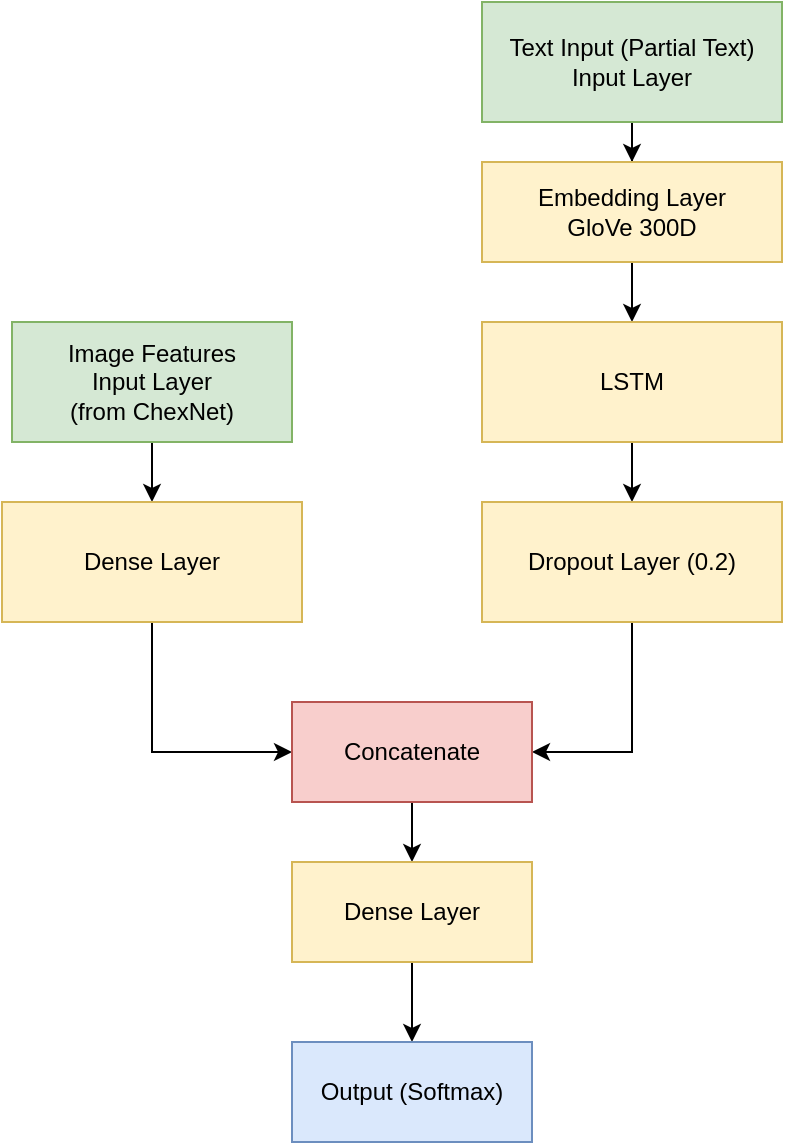 <mxfile version="14.4.7" type="device"><diagram id="TeksCYX4AeGpqvzanqc1" name="Page-1"><mxGraphModel dx="672" dy="748" grid="1" gridSize="10" guides="1" tooltips="1" connect="1" arrows="1" fold="1" page="1" pageScale="1" pageWidth="2336" pageHeight="1654" math="0" shadow="0"><root><mxCell id="0"/><mxCell id="1" parent="0"/><mxCell id="Dkg4EoSwD9C2MnuxtqY_-18" value="" style="edgeStyle=orthogonalEdgeStyle;rounded=0;orthogonalLoop=1;jettySize=auto;html=1;" edge="1" parent="1" source="Dkg4EoSwD9C2MnuxtqY_-1" target="Dkg4EoSwD9C2MnuxtqY_-8"><mxGeometry relative="1" as="geometry"/></mxCell><mxCell id="Dkg4EoSwD9C2MnuxtqY_-1" value="Image Features&lt;br&gt;Input Layer&lt;br&gt;(from ChexNet)" style="rounded=0;whiteSpace=wrap;html=1;fillColor=#d5e8d4;strokeColor=#82b366;" vertex="1" parent="1"><mxGeometry x="205" y="200" width="140" height="60" as="geometry"/></mxCell><mxCell id="Dkg4EoSwD9C2MnuxtqY_-5" value="" style="edgeStyle=orthogonalEdgeStyle;rounded=0;orthogonalLoop=1;jettySize=auto;html=1;entryX=0.5;entryY=0;entryDx=0;entryDy=0;" edge="1" parent="1" source="Dkg4EoSwD9C2MnuxtqY_-2" target="Dkg4EoSwD9C2MnuxtqY_-3"><mxGeometry relative="1" as="geometry"><mxPoint x="515" y="130" as="targetPoint"/></mxGeometry></mxCell><mxCell id="Dkg4EoSwD9C2MnuxtqY_-2" value="Text Input (Partial Text)&lt;br&gt;Input Layer" style="rounded=0;whiteSpace=wrap;html=1;fillColor=#d5e8d4;strokeColor=#82b366;" vertex="1" parent="1"><mxGeometry x="440" y="40" width="150" height="60" as="geometry"/></mxCell><mxCell id="Dkg4EoSwD9C2MnuxtqY_-6" value="" style="edgeStyle=orthogonalEdgeStyle;rounded=0;orthogonalLoop=1;jettySize=auto;html=1;" edge="1" parent="1" source="Dkg4EoSwD9C2MnuxtqY_-3" target="Dkg4EoSwD9C2MnuxtqY_-4"><mxGeometry relative="1" as="geometry"/></mxCell><mxCell id="Dkg4EoSwD9C2MnuxtqY_-3" value="Embedding Layer&lt;br&gt;GloVe 300D" style="rounded=0;whiteSpace=wrap;html=1;fillColor=#fff2cc;strokeColor=#d6b656;" vertex="1" parent="1"><mxGeometry x="440" y="120" width="150" height="50" as="geometry"/></mxCell><mxCell id="Dkg4EoSwD9C2MnuxtqY_-17" value="" style="edgeStyle=orthogonalEdgeStyle;rounded=0;orthogonalLoop=1;jettySize=auto;html=1;" edge="1" parent="1" source="Dkg4EoSwD9C2MnuxtqY_-4" target="Dkg4EoSwD9C2MnuxtqY_-7"><mxGeometry relative="1" as="geometry"/></mxCell><mxCell id="Dkg4EoSwD9C2MnuxtqY_-4" value="LSTM" style="rounded=0;whiteSpace=wrap;html=1;fillColor=#fff2cc;strokeColor=#d6b656;" vertex="1" parent="1"><mxGeometry x="440" y="200" width="150" height="60" as="geometry"/></mxCell><mxCell id="Dkg4EoSwD9C2MnuxtqY_-16" style="edgeStyle=orthogonalEdgeStyle;rounded=0;orthogonalLoop=1;jettySize=auto;html=1;exitX=0.5;exitY=1;exitDx=0;exitDy=0;entryX=1;entryY=0.5;entryDx=0;entryDy=0;" edge="1" parent="1" source="Dkg4EoSwD9C2MnuxtqY_-7" target="Dkg4EoSwD9C2MnuxtqY_-9"><mxGeometry relative="1" as="geometry"/></mxCell><mxCell id="Dkg4EoSwD9C2MnuxtqY_-7" value="Dropout Layer (0.2)" style="rounded=0;whiteSpace=wrap;html=1;fillColor=#fff2cc;strokeColor=#d6b656;" vertex="1" parent="1"><mxGeometry x="440" y="290" width="150" height="60" as="geometry"/></mxCell><mxCell id="Dkg4EoSwD9C2MnuxtqY_-15" style="edgeStyle=orthogonalEdgeStyle;rounded=0;orthogonalLoop=1;jettySize=auto;html=1;exitX=0.5;exitY=1;exitDx=0;exitDy=0;entryX=0;entryY=0.5;entryDx=0;entryDy=0;" edge="1" parent="1" source="Dkg4EoSwD9C2MnuxtqY_-8" target="Dkg4EoSwD9C2MnuxtqY_-9"><mxGeometry relative="1" as="geometry"/></mxCell><mxCell id="Dkg4EoSwD9C2MnuxtqY_-8" value="Dense Layer" style="rounded=0;whiteSpace=wrap;html=1;fillColor=#fff2cc;strokeColor=#d6b656;" vertex="1" parent="1"><mxGeometry x="200" y="290" width="150" height="60" as="geometry"/></mxCell><mxCell id="Dkg4EoSwD9C2MnuxtqY_-13" value="" style="edgeStyle=orthogonalEdgeStyle;rounded=0;orthogonalLoop=1;jettySize=auto;html=1;" edge="1" parent="1" source="Dkg4EoSwD9C2MnuxtqY_-9" target="Dkg4EoSwD9C2MnuxtqY_-11"><mxGeometry relative="1" as="geometry"/></mxCell><mxCell id="Dkg4EoSwD9C2MnuxtqY_-9" value="Concatenate" style="rounded=0;whiteSpace=wrap;html=1;fillColor=#f8cecc;strokeColor=#b85450;" vertex="1" parent="1"><mxGeometry x="345" y="390" width="120" height="50" as="geometry"/></mxCell><mxCell id="Dkg4EoSwD9C2MnuxtqY_-14" value="" style="edgeStyle=orthogonalEdgeStyle;rounded=0;orthogonalLoop=1;jettySize=auto;html=1;" edge="1" parent="1" source="Dkg4EoSwD9C2MnuxtqY_-11" target="Dkg4EoSwD9C2MnuxtqY_-12"><mxGeometry relative="1" as="geometry"/></mxCell><mxCell id="Dkg4EoSwD9C2MnuxtqY_-11" value="Dense Layer" style="rounded=0;whiteSpace=wrap;html=1;fillColor=#fff2cc;strokeColor=#d6b656;" vertex="1" parent="1"><mxGeometry x="345" y="470" width="120" height="50" as="geometry"/></mxCell><mxCell id="Dkg4EoSwD9C2MnuxtqY_-12" value="Output (Softmax)" style="rounded=0;whiteSpace=wrap;html=1;fillColor=#dae8fc;strokeColor=#6c8ebf;" vertex="1" parent="1"><mxGeometry x="345" y="560" width="120" height="50" as="geometry"/></mxCell></root></mxGraphModel></diagram></mxfile>